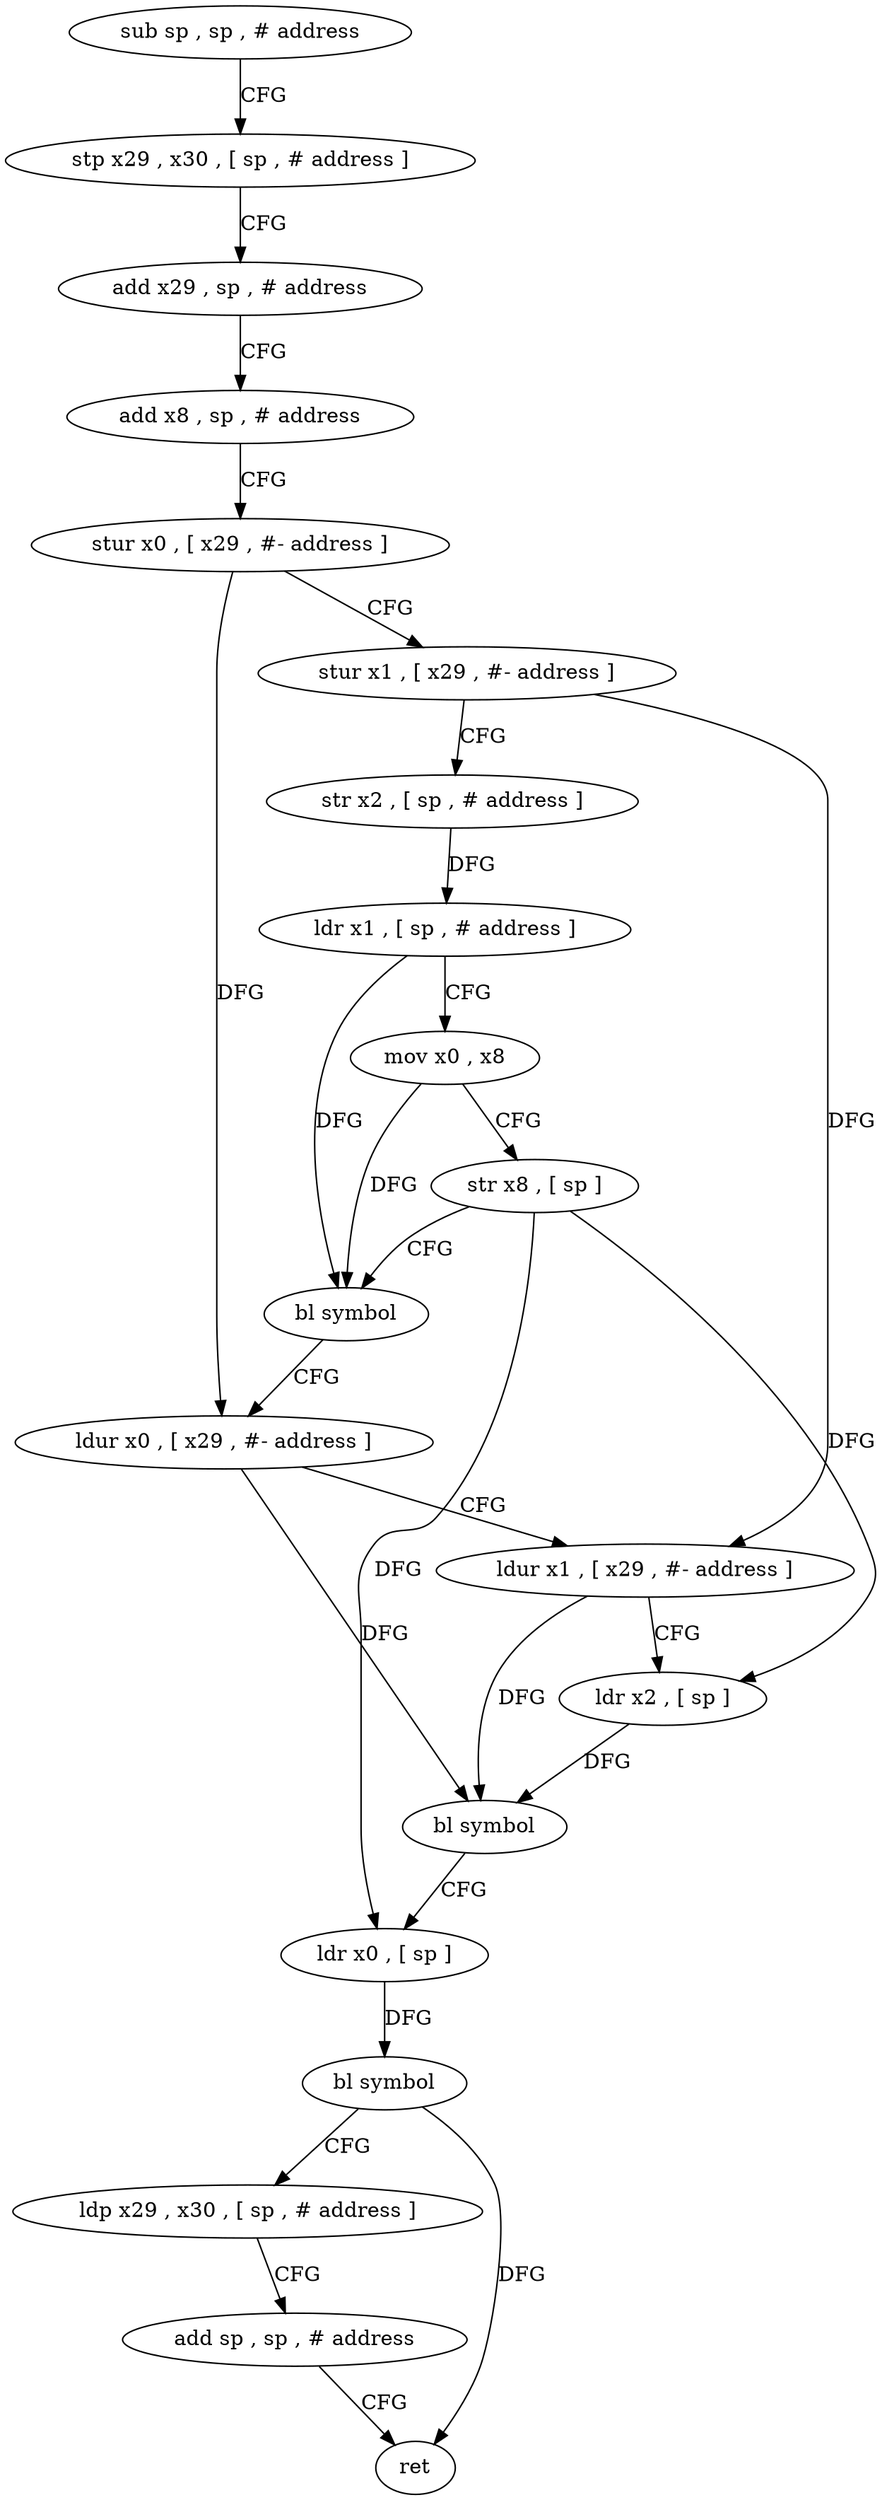 digraph "func" {
"4249960" [label = "sub sp , sp , # address" ]
"4249964" [label = "stp x29 , x30 , [ sp , # address ]" ]
"4249968" [label = "add x29 , sp , # address" ]
"4249972" [label = "add x8 , sp , # address" ]
"4249976" [label = "stur x0 , [ x29 , #- address ]" ]
"4249980" [label = "stur x1 , [ x29 , #- address ]" ]
"4249984" [label = "str x2 , [ sp , # address ]" ]
"4249988" [label = "ldr x1 , [ sp , # address ]" ]
"4249992" [label = "mov x0 , x8" ]
"4249996" [label = "str x8 , [ sp ]" ]
"4250000" [label = "bl symbol" ]
"4250004" [label = "ldur x0 , [ x29 , #- address ]" ]
"4250008" [label = "ldur x1 , [ x29 , #- address ]" ]
"4250012" [label = "ldr x2 , [ sp ]" ]
"4250016" [label = "bl symbol" ]
"4250020" [label = "ldr x0 , [ sp ]" ]
"4250024" [label = "bl symbol" ]
"4250028" [label = "ldp x29 , x30 , [ sp , # address ]" ]
"4250032" [label = "add sp , sp , # address" ]
"4250036" [label = "ret" ]
"4249960" -> "4249964" [ label = "CFG" ]
"4249964" -> "4249968" [ label = "CFG" ]
"4249968" -> "4249972" [ label = "CFG" ]
"4249972" -> "4249976" [ label = "CFG" ]
"4249976" -> "4249980" [ label = "CFG" ]
"4249976" -> "4250004" [ label = "DFG" ]
"4249980" -> "4249984" [ label = "CFG" ]
"4249980" -> "4250008" [ label = "DFG" ]
"4249984" -> "4249988" [ label = "DFG" ]
"4249988" -> "4249992" [ label = "CFG" ]
"4249988" -> "4250000" [ label = "DFG" ]
"4249992" -> "4249996" [ label = "CFG" ]
"4249992" -> "4250000" [ label = "DFG" ]
"4249996" -> "4250000" [ label = "CFG" ]
"4249996" -> "4250012" [ label = "DFG" ]
"4249996" -> "4250020" [ label = "DFG" ]
"4250000" -> "4250004" [ label = "CFG" ]
"4250004" -> "4250008" [ label = "CFG" ]
"4250004" -> "4250016" [ label = "DFG" ]
"4250008" -> "4250012" [ label = "CFG" ]
"4250008" -> "4250016" [ label = "DFG" ]
"4250012" -> "4250016" [ label = "DFG" ]
"4250016" -> "4250020" [ label = "CFG" ]
"4250020" -> "4250024" [ label = "DFG" ]
"4250024" -> "4250028" [ label = "CFG" ]
"4250024" -> "4250036" [ label = "DFG" ]
"4250028" -> "4250032" [ label = "CFG" ]
"4250032" -> "4250036" [ label = "CFG" ]
}
